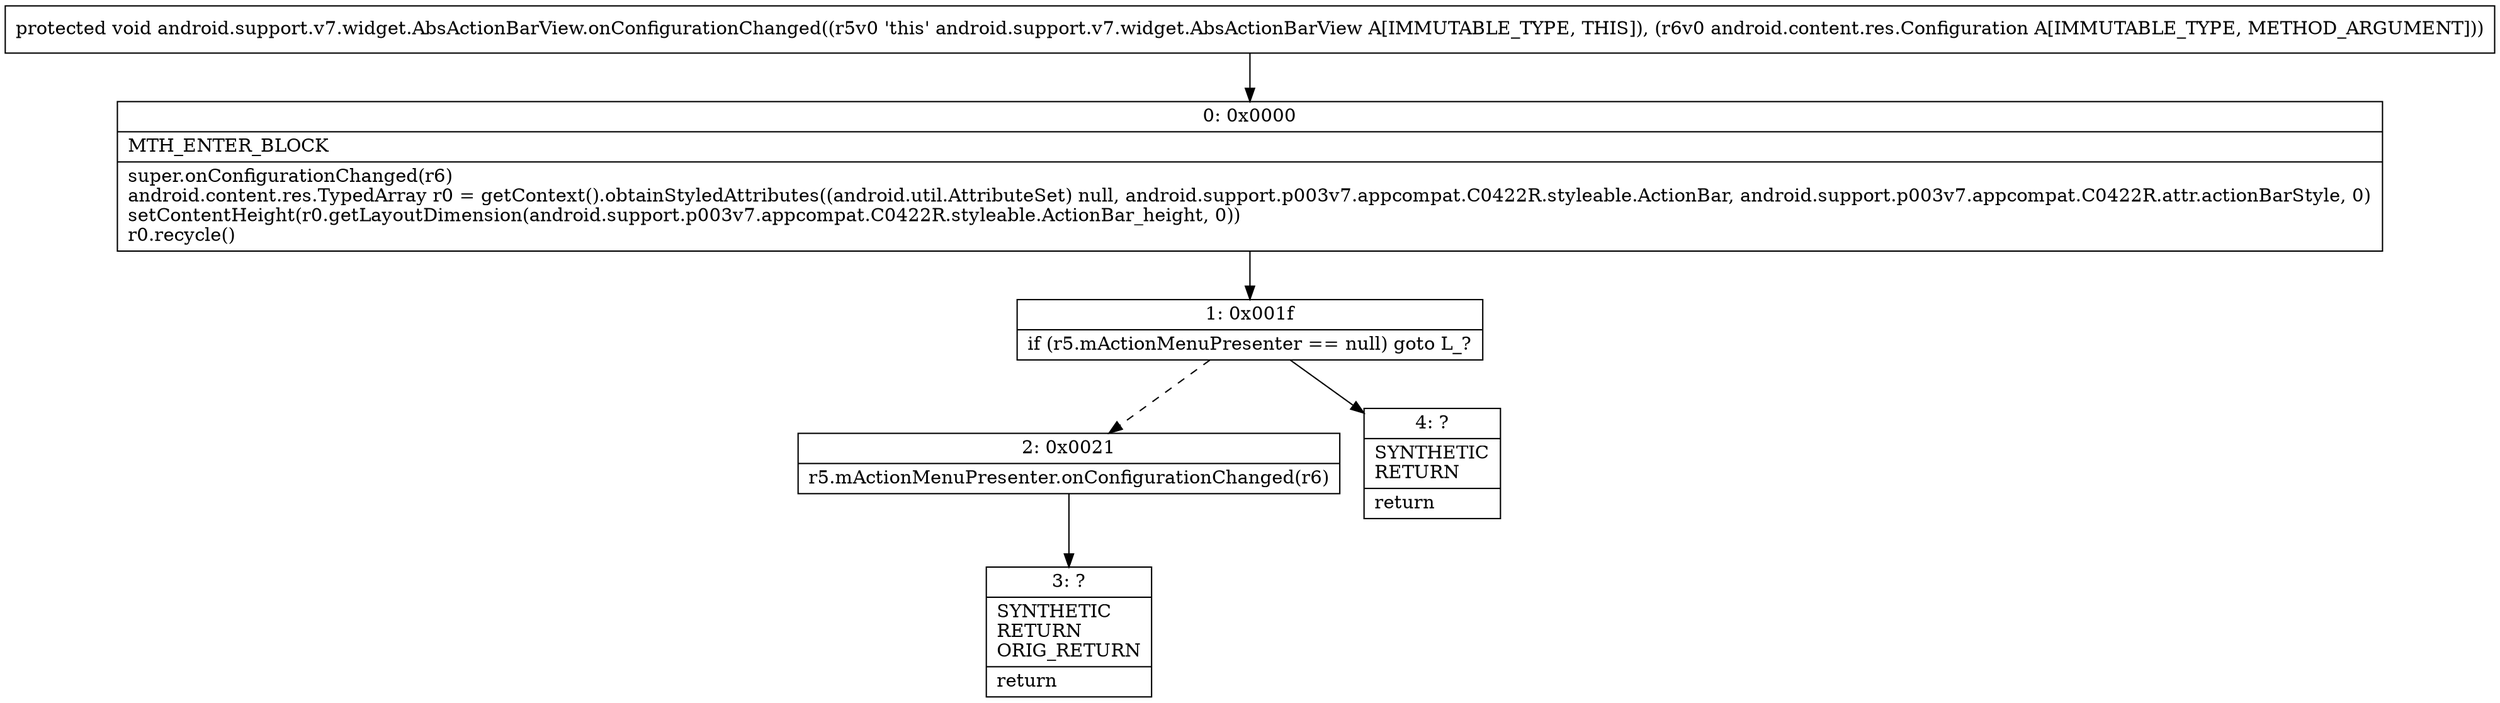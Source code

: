 digraph "CFG forandroid.support.v7.widget.AbsActionBarView.onConfigurationChanged(Landroid\/content\/res\/Configuration;)V" {
Node_0 [shape=record,label="{0\:\ 0x0000|MTH_ENTER_BLOCK\l|super.onConfigurationChanged(r6)\landroid.content.res.TypedArray r0 = getContext().obtainStyledAttributes((android.util.AttributeSet) null, android.support.p003v7.appcompat.C0422R.styleable.ActionBar, android.support.p003v7.appcompat.C0422R.attr.actionBarStyle, 0)\lsetContentHeight(r0.getLayoutDimension(android.support.p003v7.appcompat.C0422R.styleable.ActionBar_height, 0))\lr0.recycle()\l}"];
Node_1 [shape=record,label="{1\:\ 0x001f|if (r5.mActionMenuPresenter == null) goto L_?\l}"];
Node_2 [shape=record,label="{2\:\ 0x0021|r5.mActionMenuPresenter.onConfigurationChanged(r6)\l}"];
Node_3 [shape=record,label="{3\:\ ?|SYNTHETIC\lRETURN\lORIG_RETURN\l|return\l}"];
Node_4 [shape=record,label="{4\:\ ?|SYNTHETIC\lRETURN\l|return\l}"];
MethodNode[shape=record,label="{protected void android.support.v7.widget.AbsActionBarView.onConfigurationChanged((r5v0 'this' android.support.v7.widget.AbsActionBarView A[IMMUTABLE_TYPE, THIS]), (r6v0 android.content.res.Configuration A[IMMUTABLE_TYPE, METHOD_ARGUMENT])) }"];
MethodNode -> Node_0;
Node_0 -> Node_1;
Node_1 -> Node_2[style=dashed];
Node_1 -> Node_4;
Node_2 -> Node_3;
}

